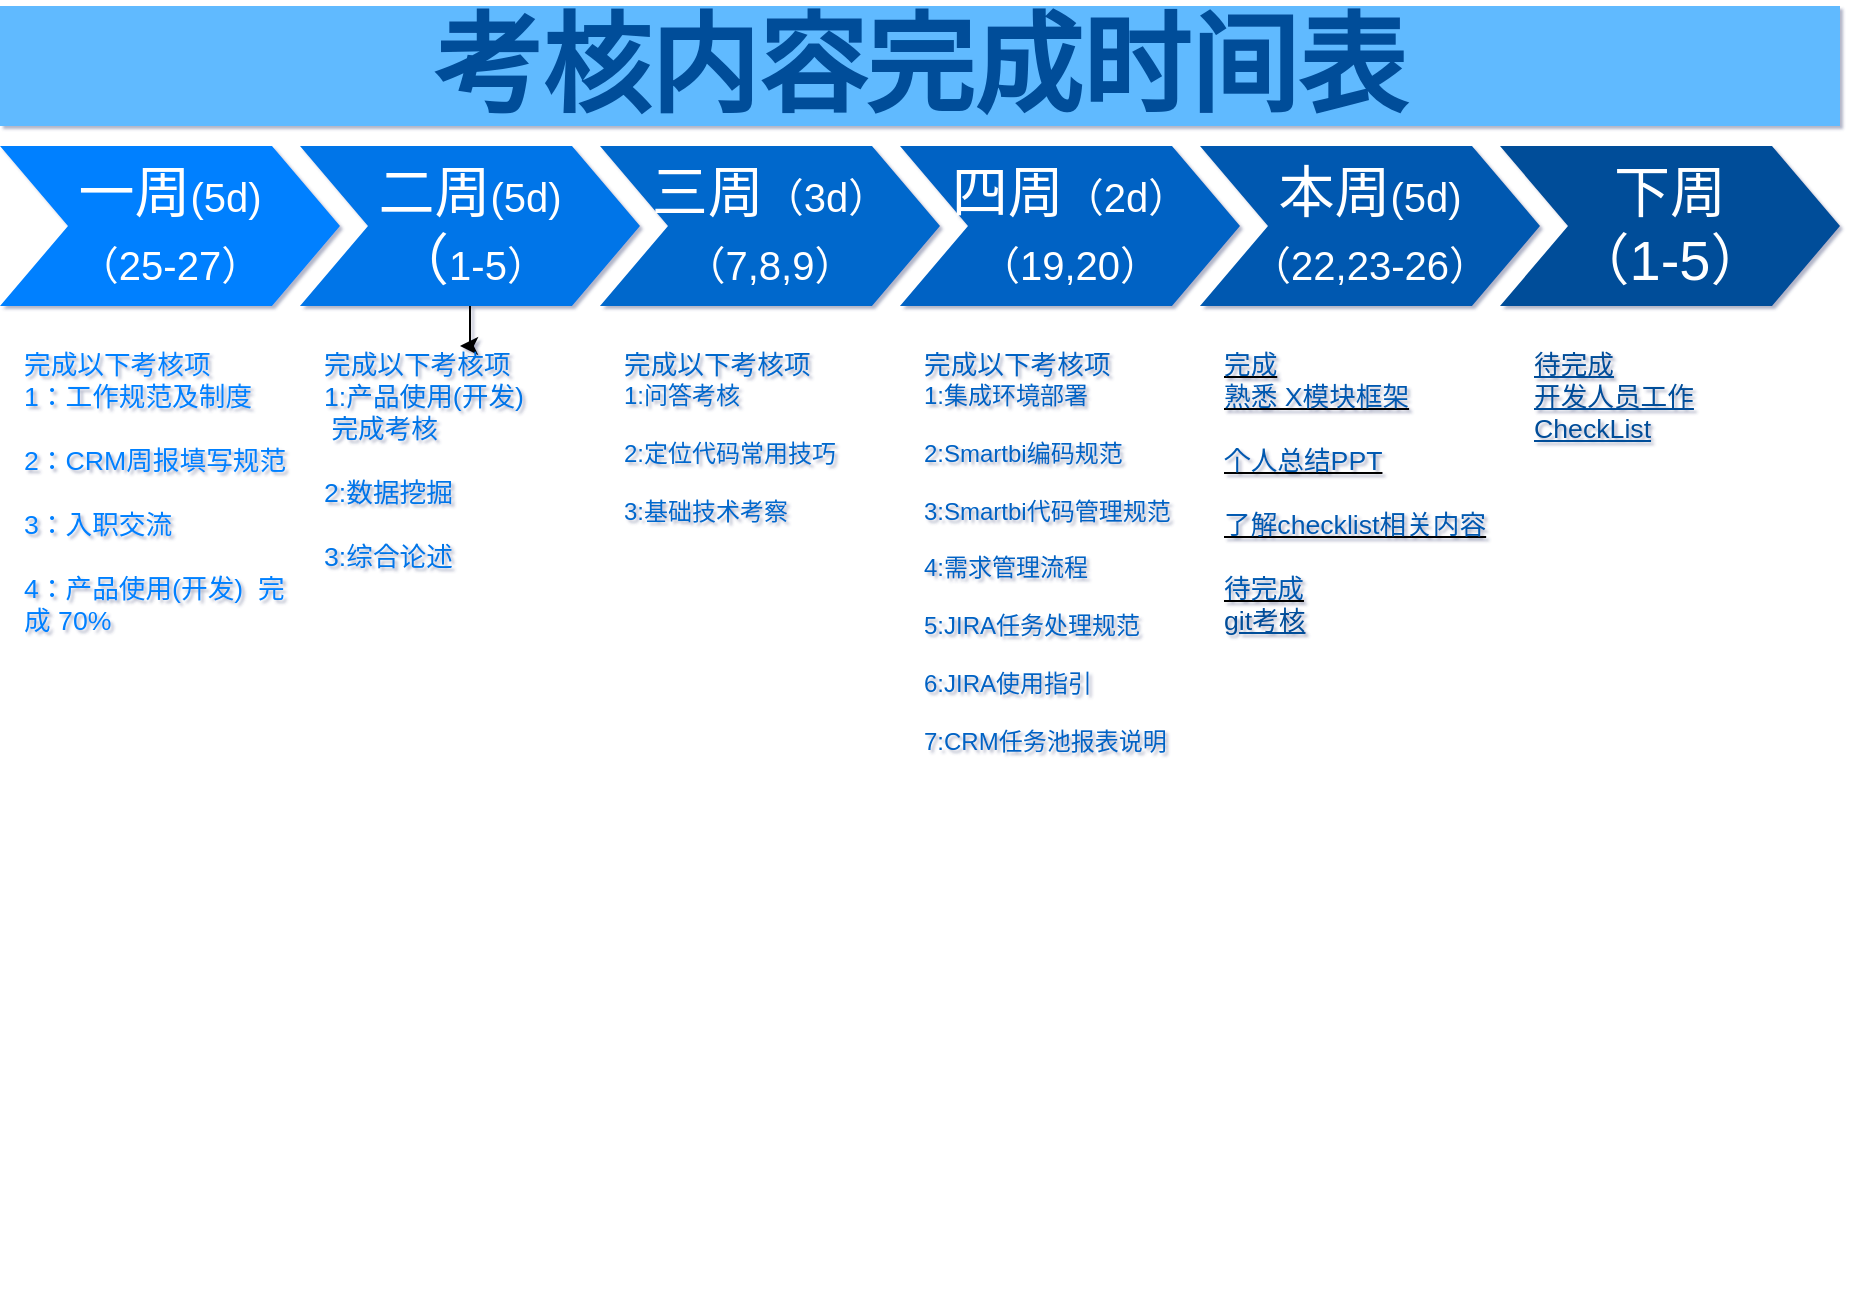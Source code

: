 <mxfile version="14.4.2" type="github">
  <diagram name="Page-1" id="d9b1e647-80fa-b4a2-5024-87a742678bcc">
    <mxGraphModel dx="1422" dy="762" grid="1" gridSize="10" guides="1" tooltips="1" connect="1" arrows="1" fold="1" page="1" pageScale="1" pageWidth="1100" pageHeight="850" background="#ffffff" math="0" shadow="1">
      <root>
        <mxCell id="0" />
        <mxCell id="1" parent="0" />
        <mxCell id="57fe6abec08f04cb-1" value="一周&lt;font style=&quot;font-size: 20px&quot;&gt;(5d)&lt;/font&gt;&lt;br&gt;&lt;font style=&quot;font-size: 20px&quot;&gt;（25-27）&lt;/font&gt;" style="shape=step;whiteSpace=wrap;html=1;fontSize=28;fontColor=#FFFFFF;strokeColor=none;fillColor=#0080FF;" parent="1" vertex="1">
          <mxGeometry x="90" y="180" width="170" height="80" as="geometry" />
        </mxCell>
        <mxCell id="Bvc8APwwQaWXMPsRPmAm-2" value="" style="edgeStyle=orthogonalEdgeStyle;rounded=0;orthogonalLoop=1;jettySize=auto;html=1;" parent="1" source="57fe6abec08f04cb-2" target="57fe6abec08f04cb-9" edge="1">
          <mxGeometry relative="1" as="geometry" />
        </mxCell>
        <mxCell id="57fe6abec08f04cb-2" value="二周&lt;font style=&quot;font-size: 20px&quot;&gt;(5d)&lt;/font&gt;&lt;br&gt;（&lt;font style=&quot;font-size: 20px&quot;&gt;1-5）&lt;/font&gt;" style="shape=step;whiteSpace=wrap;html=1;fontSize=28;fontColor=#FFFFFF;strokeColor=none;fillColor=#0075E8;" parent="1" vertex="1">
          <mxGeometry x="240" y="180" width="170" height="80" as="geometry" />
        </mxCell>
        <mxCell id="57fe6abec08f04cb-3" value="&lt;font style=&quot;font-size: 28px&quot;&gt;三周&lt;/font&gt;&lt;font style=&quot;font-size: 20px&quot;&gt;（3d）&lt;br&gt;（7,8,9）&lt;/font&gt;" style="shape=step;whiteSpace=wrap;html=1;fontSize=28;fontColor=#FFFFFF;strokeColor=none;fillColor=#0067CC;" parent="1" vertex="1">
          <mxGeometry x="390" y="180" width="170" height="80" as="geometry" />
        </mxCell>
        <mxCell id="57fe6abec08f04cb-4" value="四周&lt;font style=&quot;font-size: 20px&quot;&gt;（2d）&lt;br&gt;（19,20）&lt;/font&gt;" style="shape=step;whiteSpace=wrap;html=1;fontSize=28;fontColor=#FFFFFF;strokeColor=none;fillColor=#0062C4;" parent="1" vertex="1">
          <mxGeometry x="540" y="180" width="170" height="80" as="geometry" />
        </mxCell>
        <mxCell id="57fe6abec08f04cb-5" value="&lt;font style=&quot;font-size: 28px&quot;&gt;本周&lt;/font&gt;&lt;font style=&quot;font-size: 20px&quot;&gt;(5d)&lt;br&gt;（22,23-26）&lt;/font&gt;" style="shape=step;whiteSpace=wrap;html=1;fontSize=28;fontColor=#FFFFFF;strokeColor=none;fillColor=#0059B0;" parent="1" vertex="1">
          <mxGeometry x="690" y="180" width="170" height="80" as="geometry" />
        </mxCell>
        <mxCell id="57fe6abec08f04cb-6" value="下周&lt;br&gt;（1-5）" style="shape=step;whiteSpace=wrap;html=1;fontSize=28;fontColor=#FFFFFF;strokeColor=none;fillColor=#004D99;" parent="1" vertex="1">
          <mxGeometry x="840" y="180" width="170" height="80" as="geometry" />
        </mxCell>
        <mxCell id="57fe6abec08f04cb-7" value="考核内容完成时间表" style="text;html=1;strokeColor=none;fillColor=#61BAFF;align=center;verticalAlign=middle;whiteSpace=wrap;fontSize=54;fontStyle=1;fontColor=#004D99;" parent="1" vertex="1">
          <mxGeometry x="90" y="110" width="920" height="60" as="geometry" />
        </mxCell>
        <mxCell id="57fe6abec08f04cb-8" value="&lt;div&gt;&lt;font color=&quot;#0080ff&quot;&gt;&lt;span style=&quot;font-size: 13.333px&quot;&gt;完成以下考核项&lt;/span&gt;&lt;span style=&quot;font-size: 13.333px&quot;&gt;&lt;br&gt;&lt;/span&gt;&lt;/font&gt;&lt;/div&gt;&lt;div&gt;&lt;span style=&quot;font-size: 13.333px&quot;&gt;&lt;font color=&quot;#0080ff&quot;&gt;1：工作规范及制度&lt;/font&gt;&lt;/span&gt;&lt;/div&gt;&lt;div&gt;&lt;span style=&quot;font-size: 13.333px&quot;&gt;&lt;font color=&quot;#0080ff&quot;&gt;&lt;br&gt;&lt;/font&gt;&lt;/span&gt;&lt;/div&gt;&lt;div&gt;&lt;span style=&quot;font-size: 13.333px&quot;&gt;&lt;font color=&quot;#0080ff&quot;&gt;2：CRM周报填写规范&lt;/font&gt;&lt;/span&gt;&lt;/div&gt;&lt;div&gt;&lt;span style=&quot;font-size: 13.333px&quot;&gt;&lt;font color=&quot;#0080ff&quot;&gt;&lt;br&gt;&lt;/font&gt;&lt;/span&gt;&lt;/div&gt;&lt;div&gt;&lt;span style=&quot;font-size: 13.333px&quot;&gt;&lt;font color=&quot;#0080ff&quot;&gt;3：入职交流&lt;/font&gt;&lt;/span&gt;&lt;/div&gt;&lt;div&gt;&lt;span style=&quot;font-size: 13.333px&quot;&gt;&lt;font color=&quot;#0080ff&quot;&gt;&lt;br&gt;&lt;/font&gt;&lt;/span&gt;&lt;/div&gt;&lt;div&gt;&lt;span style=&quot;font-size: 13.333px&quot;&gt;&lt;font color=&quot;#0080ff&quot;&gt;4：产品使用(开发)&amp;nbsp; 完成 70%&lt;/font&gt;&lt;/span&gt;&lt;/div&gt;" style="text;spacingTop=-5;fillColor=#ffffff;whiteSpace=wrap;html=1;align=left;fontSize=12;fontFamily=Helvetica;fillColor=none;strokeColor=none;" parent="1" vertex="1">
          <mxGeometry x="100" y="280" width="140" height="470" as="geometry" />
        </mxCell>
        <mxCell id="57fe6abec08f04cb-9" value="&lt;div&gt;&lt;span style=&quot;font-size: 13.333px&quot;&gt;&lt;font color=&quot;#0075e8&quot;&gt;完成以下考核项&lt;/font&gt;&lt;/span&gt;&lt;/div&gt;&lt;div&gt;&lt;span style=&quot;font-size: 13.333px&quot;&gt;&lt;font color=&quot;#0075e8&quot;&gt;1:产品使用(开发)&amp;nbsp; &amp;nbsp; &amp;nbsp; &amp;nbsp;完成考核&lt;/font&gt;&lt;/span&gt;&lt;/div&gt;&lt;div&gt;&lt;span style=&quot;font-size: 13.333px&quot;&gt;&lt;font color=&quot;#0075e8&quot;&gt;&lt;br&gt;&lt;/font&gt;&lt;/span&gt;&lt;/div&gt;&lt;div&gt;&lt;span style=&quot;font-size: 13.333px&quot;&gt;&lt;font color=&quot;#0075e8&quot;&gt;2:数据挖掘&lt;/font&gt;&lt;/span&gt;&lt;/div&gt;&lt;div&gt;&lt;span style=&quot;font-size: 13.333px&quot;&gt;&lt;font color=&quot;#0075e8&quot;&gt;&lt;br&gt;&lt;/font&gt;&lt;/span&gt;&lt;/div&gt;&lt;div&gt;&lt;span style=&quot;font-size: 13.333px&quot;&gt;&lt;font color=&quot;#0075e8&quot;&gt;3:综合论述&lt;/font&gt;&lt;/span&gt;&lt;/div&gt;&lt;div&gt;&lt;br&gt;&lt;/div&gt;" style="text;spacingTop=-5;fillColor=#ffffff;whiteSpace=wrap;html=1;align=left;fontSize=12;fontFamily=Helvetica;fillColor=none;strokeColor=none;" parent="1" vertex="1">
          <mxGeometry x="250" y="280" width="140" height="470" as="geometry" />
        </mxCell>
        <mxCell id="57fe6abec08f04cb-10" value="&lt;div&gt;&lt;font color=&quot;#0067cc&quot;&gt;&lt;span style=&quot;font-size: 13.333px&quot;&gt;完成以下考核项&lt;/span&gt;&lt;br&gt;&lt;/font&gt;&lt;/div&gt;&lt;div&gt;&lt;font color=&quot;#0067cc&quot;&gt;1:问答考核&lt;/font&gt;&lt;/div&gt;&lt;div&gt;&lt;font color=&quot;#0067cc&quot;&gt;&lt;br&gt;&lt;/font&gt;&lt;/div&gt;&lt;div&gt;&lt;font color=&quot;#0067cc&quot;&gt;2:定位代码常用技巧&lt;/font&gt;&lt;/div&gt;&lt;div&gt;&lt;font color=&quot;#0067cc&quot;&gt;&lt;br&gt;&lt;/font&gt;&lt;/div&gt;&lt;div&gt;&lt;font color=&quot;#0067cc&quot;&gt;3:基础技术考察&lt;/font&gt;&lt;/div&gt;" style="text;spacingTop=-5;fillColor=#ffffff;whiteSpace=wrap;html=1;align=left;fontSize=12;fontFamily=Helvetica;fillColor=none;strokeColor=none;" parent="1" vertex="1">
          <mxGeometry x="400" y="280" width="140" height="470" as="geometry" />
        </mxCell>
        <mxCell id="57fe6abec08f04cb-11" value="&lt;div&gt;&lt;div&gt;&lt;font color=&quot;#0062c4&quot;&gt;&lt;span style=&quot;font-size: 13.333px&quot;&gt;完成以下考核项&lt;/span&gt;&lt;br&gt;&lt;/font&gt;&lt;/div&gt;&lt;div&gt;&lt;font color=&quot;#0062c4&quot;&gt;1:集成环境部署&lt;span&gt; &lt;/span&gt;&amp;nbsp; &amp;nbsp;&lt;span&gt;     &lt;/span&gt;&lt;/font&gt;&lt;/div&gt;&lt;div&gt;&lt;font color=&quot;#0062c4&quot;&gt;&lt;br&gt;&lt;/font&gt;&lt;/div&gt;&lt;div&gt;&lt;font color=&quot;#0062c4&quot;&gt;2:Smartbi编码规范&lt;span&gt;      &lt;/span&gt;&lt;/font&gt;&lt;/div&gt;&lt;div&gt;&lt;font color=&quot;#0062c4&quot;&gt;&lt;br&gt;&lt;/font&gt;&lt;/div&gt;&lt;div&gt;&lt;font color=&quot;#0062c4&quot;&gt;3:Smartbi代码管理规范&lt;/font&gt;&lt;/div&gt;&lt;div&gt;&lt;font color=&quot;#0062c4&quot;&gt;&lt;span&gt;     &lt;/span&gt;&lt;/font&gt;&lt;/div&gt;&lt;div&gt;&lt;font color=&quot;#0062c4&quot;&gt;&lt;br&gt;&lt;/font&gt;&lt;/div&gt;&lt;div&gt;&lt;font color=&quot;#0062c4&quot;&gt;4:需求管理流程&lt;/font&gt;&lt;/div&gt;&lt;div&gt;&lt;font color=&quot;#0062c4&quot;&gt;&lt;br&gt;&lt;/font&gt;&lt;/div&gt;&lt;div&gt;&lt;font color=&quot;#0062c4&quot;&gt;5:JIRA任务处理规范&lt;/font&gt;&lt;/div&gt;&lt;div&gt;&lt;font color=&quot;#0062c4&quot;&gt;&lt;br&gt;&lt;/font&gt;&lt;/div&gt;&lt;div&gt;&lt;font color=&quot;#0062c4&quot;&gt;6:JIRA使用指引&lt;/font&gt;&lt;/div&gt;&lt;div&gt;&lt;font color=&quot;#0062c4&quot;&gt;&lt;br&gt;&lt;/font&gt;&lt;/div&gt;&lt;div&gt;&lt;font color=&quot;#0062c4&quot;&gt;7:CRM任务池报表说明&lt;/font&gt;&lt;/div&gt;&lt;/div&gt;&lt;div&gt;&lt;br&gt;&lt;/div&gt;" style="text;spacingTop=-5;fillColor=#ffffff;whiteSpace=wrap;html=1;align=left;fontSize=12;fontFamily=Helvetica;fillColor=none;strokeColor=none;" parent="1" vertex="1">
          <mxGeometry x="550" y="280" width="140" height="470" as="geometry" />
        </mxCell>
        <mxCell id="57fe6abec08f04cb-12" value="&lt;div&gt;&lt;span style=&quot;font-size: 13.333px&quot;&gt;&lt;u&gt;&lt;font color=&quot;#0059b0&quot;&gt;完成&lt;/font&gt;&lt;/u&gt;&lt;/span&gt;&lt;/div&gt;&lt;div&gt;&lt;span style=&quot;font-size: 13.333px&quot;&gt;&lt;u&gt;&lt;font color=&quot;#0059b0&quot;&gt;熟悉 X模块框架&lt;/font&gt;&lt;/u&gt;&lt;/span&gt;&lt;/div&gt;&lt;div&gt;&lt;span style=&quot;font-size: 13.333px&quot;&gt;&lt;u&gt;&lt;font color=&quot;#0059b0&quot;&gt;&lt;br&gt;&lt;/font&gt;&lt;/u&gt;&lt;/span&gt;&lt;/div&gt;&lt;div&gt;&lt;span style=&quot;font-size: 13.333px&quot;&gt;&lt;u&gt;&lt;font color=&quot;#0059b0&quot;&gt;个人总结PPT&lt;/font&gt;&lt;/u&gt;&lt;/span&gt;&lt;/div&gt;&lt;div&gt;&lt;span style=&quot;font-size: 13.333px&quot;&gt;&lt;u&gt;&lt;font color=&quot;#0059b0&quot;&gt;&lt;br&gt;&lt;/font&gt;&lt;/u&gt;&lt;/span&gt;&lt;/div&gt;&lt;div&gt;&lt;span style=&quot;font-size: 13.333px&quot;&gt;&lt;u&gt;&lt;font color=&quot;#0059b0&quot;&gt;了解checklist相关内容&lt;/font&gt;&lt;/u&gt;&lt;/span&gt;&lt;/div&gt;&lt;div&gt;&lt;span style=&quot;font-size: 13.333px&quot;&gt;&lt;u&gt;&lt;font color=&quot;#0059b0&quot;&gt;&lt;br&gt;&lt;/font&gt;&lt;/u&gt;&lt;/span&gt;&lt;/div&gt;&lt;div&gt;&lt;span style=&quot;font-size: 13.333px&quot;&gt;&lt;u&gt;&lt;font color=&quot;#0059b0&quot;&gt;待完成&lt;/font&gt;&lt;/u&gt;&lt;/span&gt;&lt;/div&gt;&lt;div&gt;&lt;u style=&quot;color: rgb(0 , 77 , 153) ; font-size: 13.333px&quot;&gt;git考核&lt;/u&gt;&lt;span style=&quot;font-size: 13.333px&quot;&gt;&lt;u&gt;&lt;font color=&quot;#0059b0&quot;&gt;&lt;br&gt;&lt;/font&gt;&lt;/u&gt;&lt;/span&gt;&lt;/div&gt;&lt;div&gt;&lt;br&gt;&lt;/div&gt;" style="text;spacingTop=-5;fillColor=#ffffff;whiteSpace=wrap;html=1;align=left;fontSize=12;fontFamily=Helvetica;fillColor=none;strokeColor=none;" parent="1" vertex="1">
          <mxGeometry x="700" y="280" width="140" height="470" as="geometry" />
        </mxCell>
        <mxCell id="57fe6abec08f04cb-13" value="&lt;font color=&quot;#004d99&quot;&gt;&lt;u style=&quot;font-size: 13.333px&quot;&gt;待完成&lt;/u&gt;&lt;u style=&quot;font-size: 13.333px&quot;&gt;&lt;br&gt;开发人员工作CheckList&lt;/u&gt;&lt;/font&gt;" style="text;spacingTop=-5;fillColor=#ffffff;whiteSpace=wrap;html=1;align=left;fontSize=12;fontFamily=Helvetica;fillColor=none;strokeColor=none;" parent="1" vertex="1">
          <mxGeometry x="855" y="280" width="140" height="470" as="geometry" />
        </mxCell>
      </root>
    </mxGraphModel>
  </diagram>
</mxfile>
